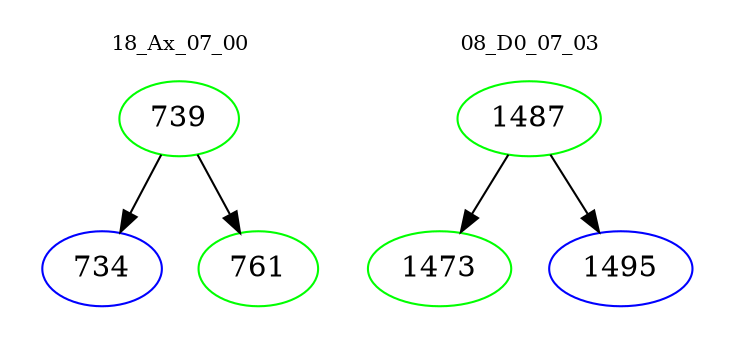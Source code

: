 digraph{
subgraph cluster_0 {
color = white
label = "18_Ax_07_00";
fontsize=10;
T0_739 [label="739", color="green"]
T0_739 -> T0_734 [color="black"]
T0_734 [label="734", color="blue"]
T0_739 -> T0_761 [color="black"]
T0_761 [label="761", color="green"]
}
subgraph cluster_1 {
color = white
label = "08_D0_07_03";
fontsize=10;
T1_1487 [label="1487", color="green"]
T1_1487 -> T1_1473 [color="black"]
T1_1473 [label="1473", color="green"]
T1_1487 -> T1_1495 [color="black"]
T1_1495 [label="1495", color="blue"]
}
}
